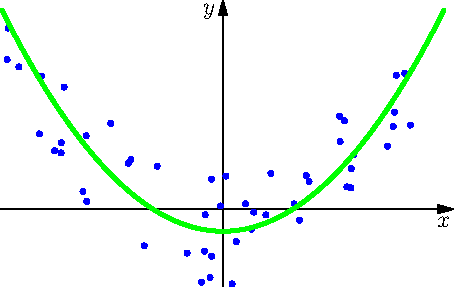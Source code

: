 import graph;
import plain;
srand(1);
size(8cm);
pair w = (1,2);
real a = -4;
real d = .3;
void plus(real x, real y) { draw( (x-d,y)--(x+d,y), p=blue+1 ); draw( (x,y-d)--(x,y+d), p=blue+1 ); }
void minus(real x, real y) { draw( (x-d,y)--(x+d,y), p=red+1 ); }

for (int i = 0; i < 50; ++i) {
    real x = unitrand()*2-1, y = unitrand()*.5-.35+x^2;
    dot((x,y),blue+3);
}
real f(real x) { return x^2-.1; }
draw(graph(f,-1,1),green+2);
xaxis("$x$",EndArrow);
yaxis("$y$",EndArrow);
